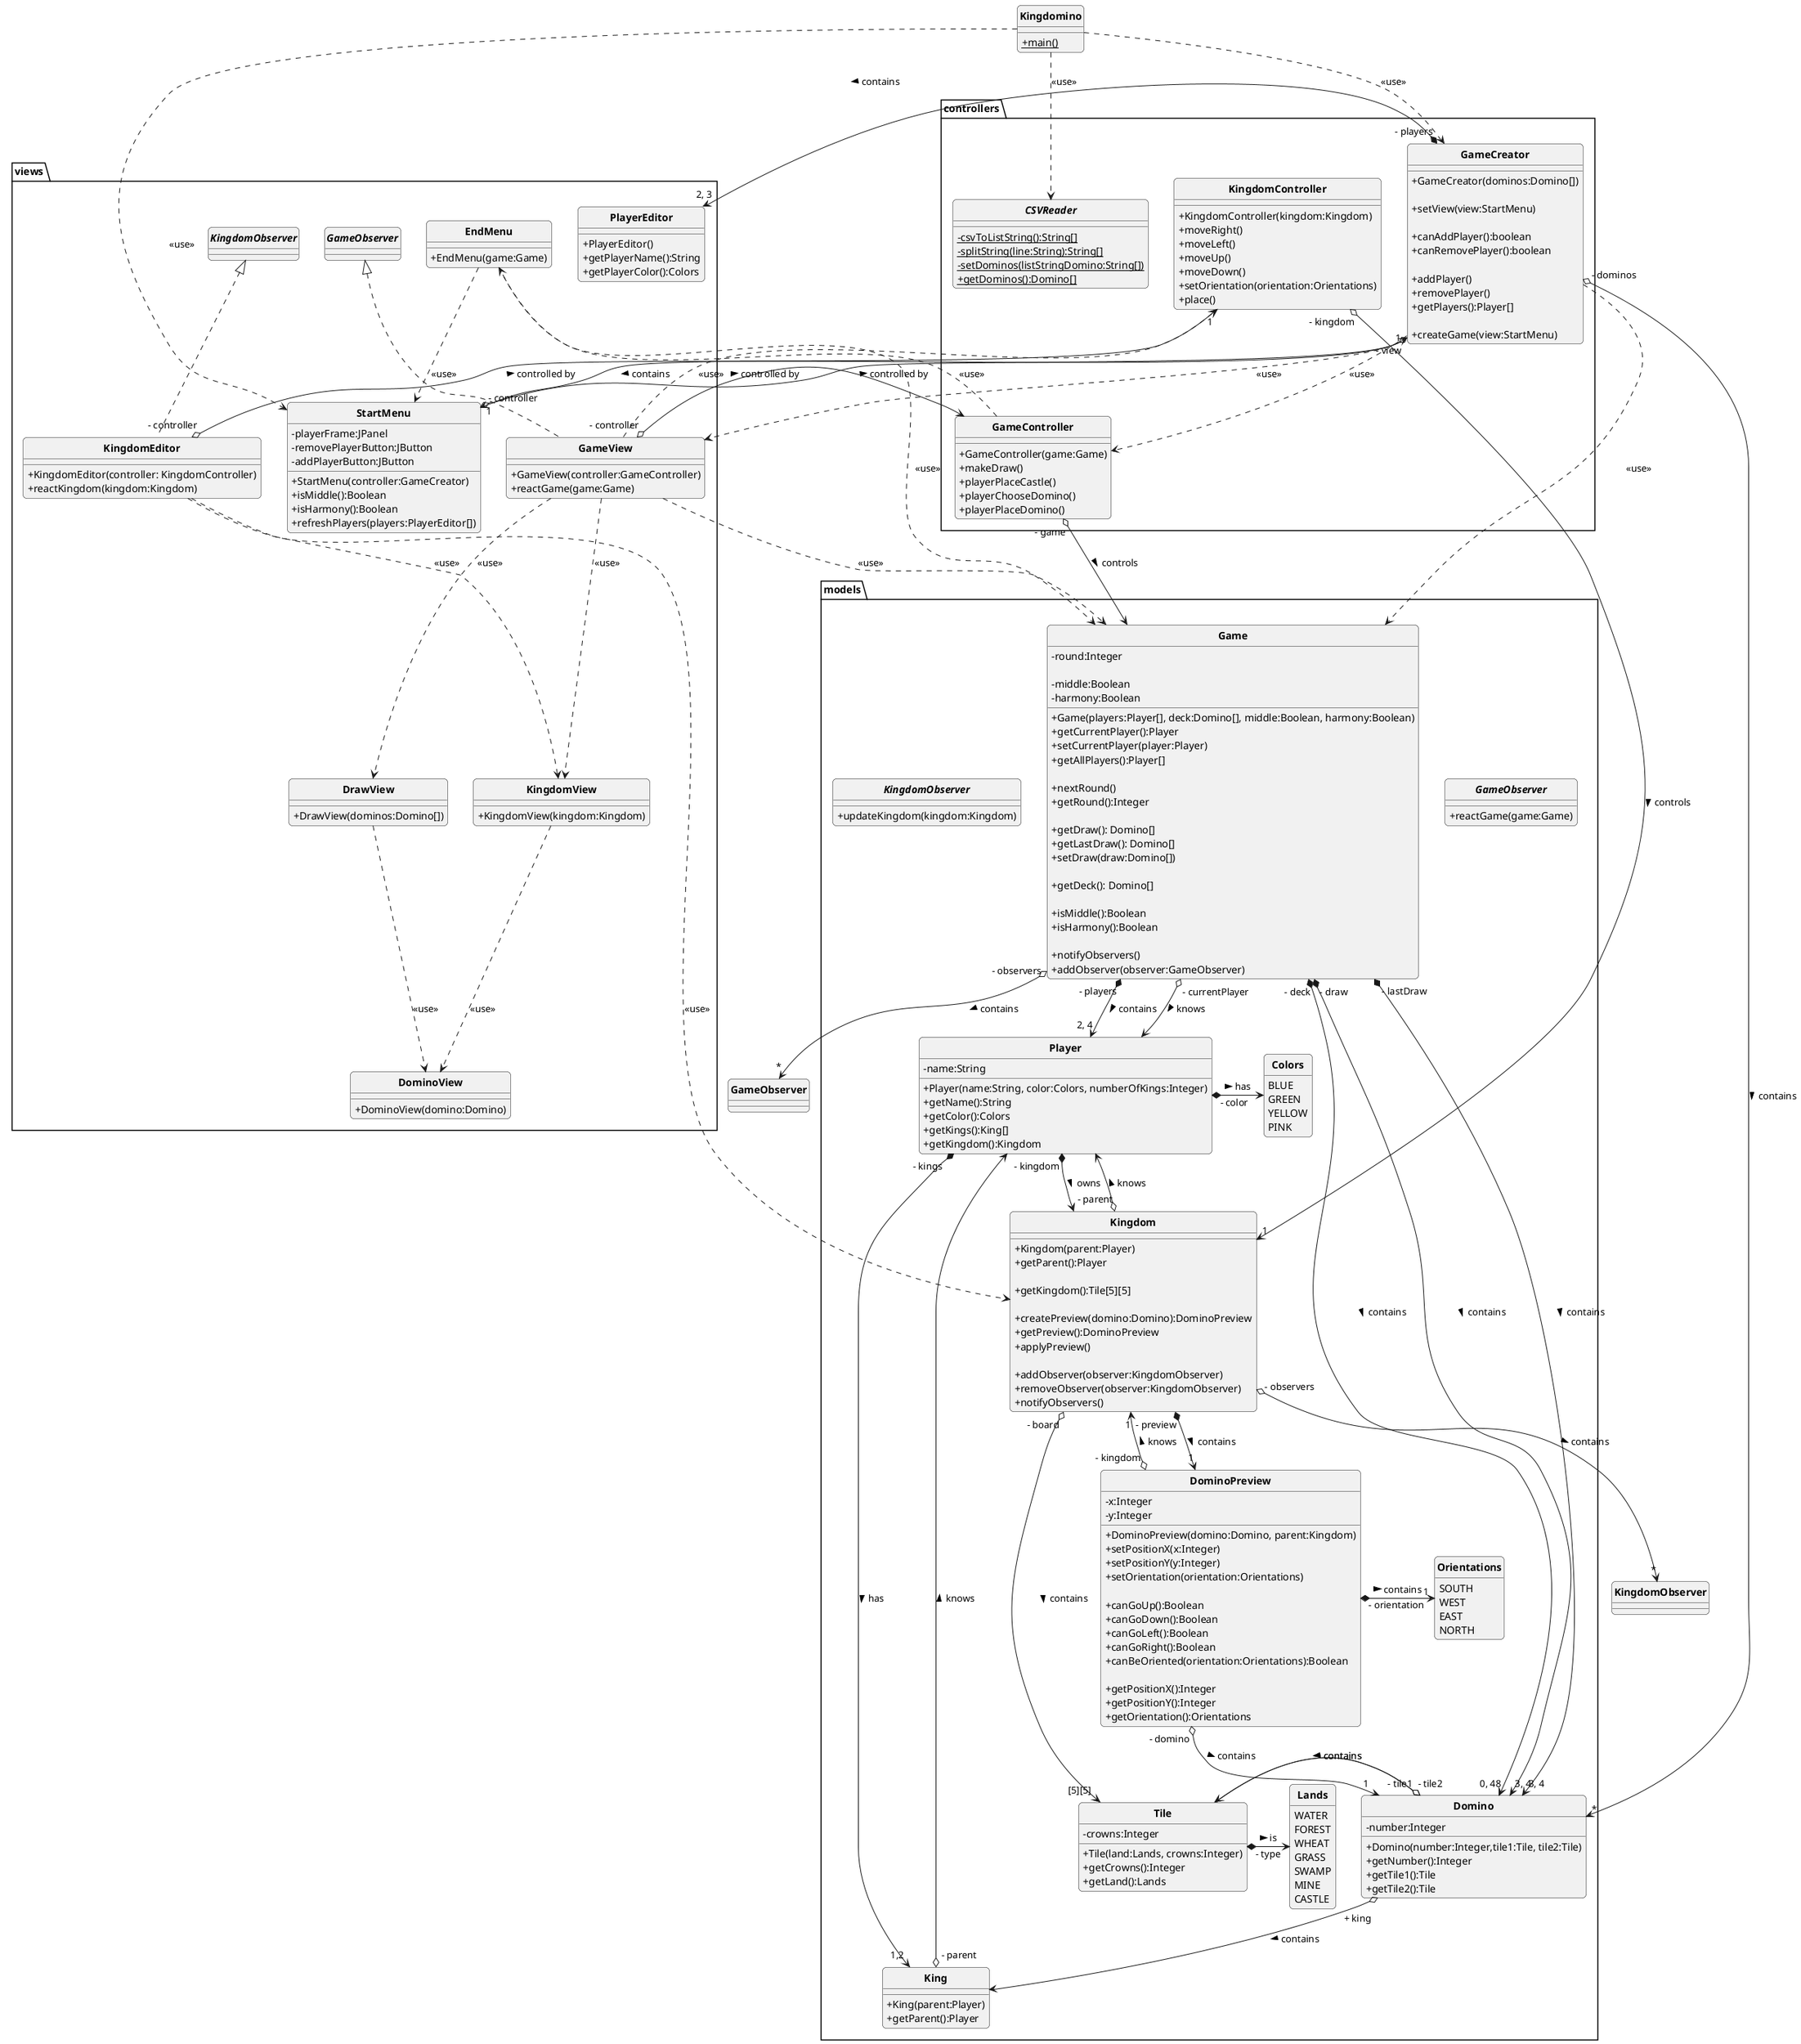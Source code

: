@startuml
'https://plantuml.com/class-diagram

skinparam style strictuml
skinparam classAttributeIconSize 0
skinparam classFontStyle Bold
skinparam roundcorner 10
hide enum methods

class Kingdomino {
    + {static}main()
}

package models {

    interface GameObserver {
        + reactGame(game:Game)
    }

    class Game {
        + Game(players:Player[], deck:Domino[], middle:Boolean, harmony:Boolean)

        - round:Integer

        - middle:Boolean
        - harmony:Boolean

        + getCurrentPlayer():Player
        + setCurrentPlayer(player:Player)
        + getAllPlayers():Player[]

        + nextRound()
        + getRound():Integer

        + getDraw(): Domino[]
        + getLastDraw(): Domino[]
        + setDraw(draw:Domino[])

        + getDeck(): Domino[]

        + isMiddle():Boolean
        + isHarmony():Boolean

        + notifyObservers()
        + addObserver(observer:GameObserver)
    }

    class Player {
        + Player(name:String, color:Colors, numberOfKings:Integer)
        - name:String

        + getName():String
        + getColor():Colors
        + getKings():King[]
        + getKingdom():Kingdom
    }

    class King {
        + King(parent:Player)
        + getParent():Player
    }

    class Kingdom {
        + Kingdom(parent:Player)
        + getParent():Player

        + getKingdom():Tile[5][5]

        + createPreview(domino:Domino):DominoPreview
        + getPreview():DominoPreview
        + applyPreview()

        + addObserver(observer:KingdomObserver)
        + removeObserver(observer:KingdomObserver)
        + notifyObservers()
    }

    class Domino {
        + Domino(number:Integer,tile1:Tile, tile2:Tile)
        - number:Integer

        + getNumber():Integer
        + getTile1():Tile
        + getTile2():Tile
    }

    class Tile {
        + Tile(land:Lands, crowns:Integer)
        - crowns:Integer

        + getCrowns():Integer
        + getLand():Lands
    }

    enum Lands {
        WATER
        FOREST
        WHEAT
        GRASS
        SWAMP
        MINE
        CASTLE
    }

    enum Colors {
        BLUE
        GREEN
        YELLOW
        PINK
    }

    enum Orientations {
        SOUTH
        WEST
        EAST
        NORTH
    }

    class DominoPreview {
        - x:Integer
        - y:Integer

        + DominoPreview(domino:Domino, parent:Kingdom)
        + setPositionX(x:Integer)
        + setPositionY(y:Integer)
        + setOrientation(orientation:Orientations)

        + canGoUp():Boolean
        + canGoDown():Boolean
        + canGoLeft():Boolean
        + canGoRight():Boolean
        + canBeOriented(orientation:Orientations):Boolean

        + getPositionX():Integer
        + getPositionY():Integer
        + getOrientation():Orientations

    }

    interface KingdomObserver {
        + updateKingdom(kingdom:Kingdom)
    }

}

package views {

    class GameView implements GameObserver {
        + GameView(controller:GameController)
        + reactGame(game:Game)
    }

    class StartMenu {
        - playerFrame:JPanel
        - removePlayerButton:JButton
        - addPlayerButton:JButton
        + StartMenu(controller:GameCreator)
        + isMiddle():Boolean
        + isHarmony():Boolean
        + refreshPlayers(players:PlayerEditor[])
    }

    class EndMenu {
        + EndMenu(game:Game)
    }

    class PlayerEditor {
        + PlayerEditor()
        + getPlayerName():String
        + getPlayerColor():Colors
    }

    class KingdomEditor implements KingdomObserver {
        + KingdomEditor(controller: KingdomController)
        + reactKingdom(kingdom:Kingdom)
    }

    class KingdomView {
        + KingdomView(kingdom:Kingdom)
    }

    class DrawView {
        + DrawView(dominos:Domino[])
    }

    class DominoView {
        + DominoView(domino:Domino)
    }

}

package controllers {

    class GameController {
        + GameController(game:Game)
        + makeDraw()
        + playerPlaceCastle()
        + playerChooseDomino()
        + playerPlaceDomino()
    }

    class GameCreator {

        + GameCreator(dominos:Domino[])

        + setView(view:StartMenu)

        + canAddPlayer():boolean
        + canRemovePlayer():boolean

        + addPlayer()
        + removePlayer()
        + getPlayers():Player[]

        + createGame(view:StartMenu)
    }

    class KingdomController {
        + KingdomController(kingdom:Kingdom)
        + moveRight()
        + moveLeft()
        + moveUp()
        + moveDown()
        + setOrientation(orientation:Orientations)
        + place()
    }

    abstract class CSVReader {
        - {static} csvToListString():String[]
        - {static} splitString(line:String):String[]
        - {static} setDominos(listStringDomino:String[])
        + {static} getDominos():Domino[]
    }

}

Kingdomino ..> StartMenu : "<<use>>"
Kingdomino ..> GameCreator : "<<use>>"
Kingdomino ..> CSVReader : "<<use>>"

GameCreator " - dominos" o--> "*" Domino : > contains
GameCreator " - players" *--> "2, 3" PlayerEditor : > contains
GameCreator " - view" o--> "1" StartMenu : > contains
GameCreator ..> Game : "<<use>>"
GameCreator ..> GameView : "<<use>>"
GameCreator ..> GameController : "<<use>>"

Game " - players" *--> "2, 4" Player : > contains
Game " - deck" *--> "0, 48" Domino : > contains
Game " - draw" *--> "3, 4" Domino : > contains
Game " - lastDraw" *--> "3, 4" Domino : > contains
Game " - observers" o--> "*" GameObserver : > contains
Game " - currentPlayer" o--> Player : > knows

GameController " - game" o--> Game : > controls
GameController ..> EndMenu : "<<use>>"

GameView " - controller" o--> GameController : > controlled by
GameView ..> Game : "<<use>>"
GameView ..> KingdomController : "<<use>>"
GameView ..> KingdomView : "<<use>>"
GameView ..> DrawView : <<use>>

StartMenu " - controller" o--> "1" GameCreator : > controlled by

EndMenu ..> Game : "<<use>>"
EndMenu ..> StartMenu : "<<use>>"

Player " - kingdom"  *--> Kingdom : > owns
Player " - kings" *--> "1,2" King : > has
Player " - color" *-> Colors : > has

King " - parent" o--> Player : > knows

Kingdom " - parent" o--> Player : > knows
Kingdom " - board" o--> "[5][5]" Tile : > contains
Kingdom " - observers" o--> "*" KingdomObserver : > contains
Kingdom " - preview" *--> "1" DominoPreview : > contains

KingdomController " - kingdom" o--> "1" Kingdom : > controls

KingdomEditor " - controller" o--> "1" KingdomController : > controlled by
KingdomEditor ..> Kingdom : <<use>>
KingdomEditor ..> KingdomView : <<use>>

KingdomView ..> DominoView : <<use>>

DrawView ..> DominoView : "<<use>>"

Domino " - tile1" o-> Tile : > contains
Domino " - tile2" o-> Tile : > contains
Domino " + king" o--> King : > contains

Tile *-> Lands : " - type" > is

DominoPreview " - kingdom" o--> "1" Kingdom : > knows
DominoPreview " - domino" o--> "1" Domino : > contains
DominoPreview " - orientation" *-> "1" Orientations : > contains


@enduml